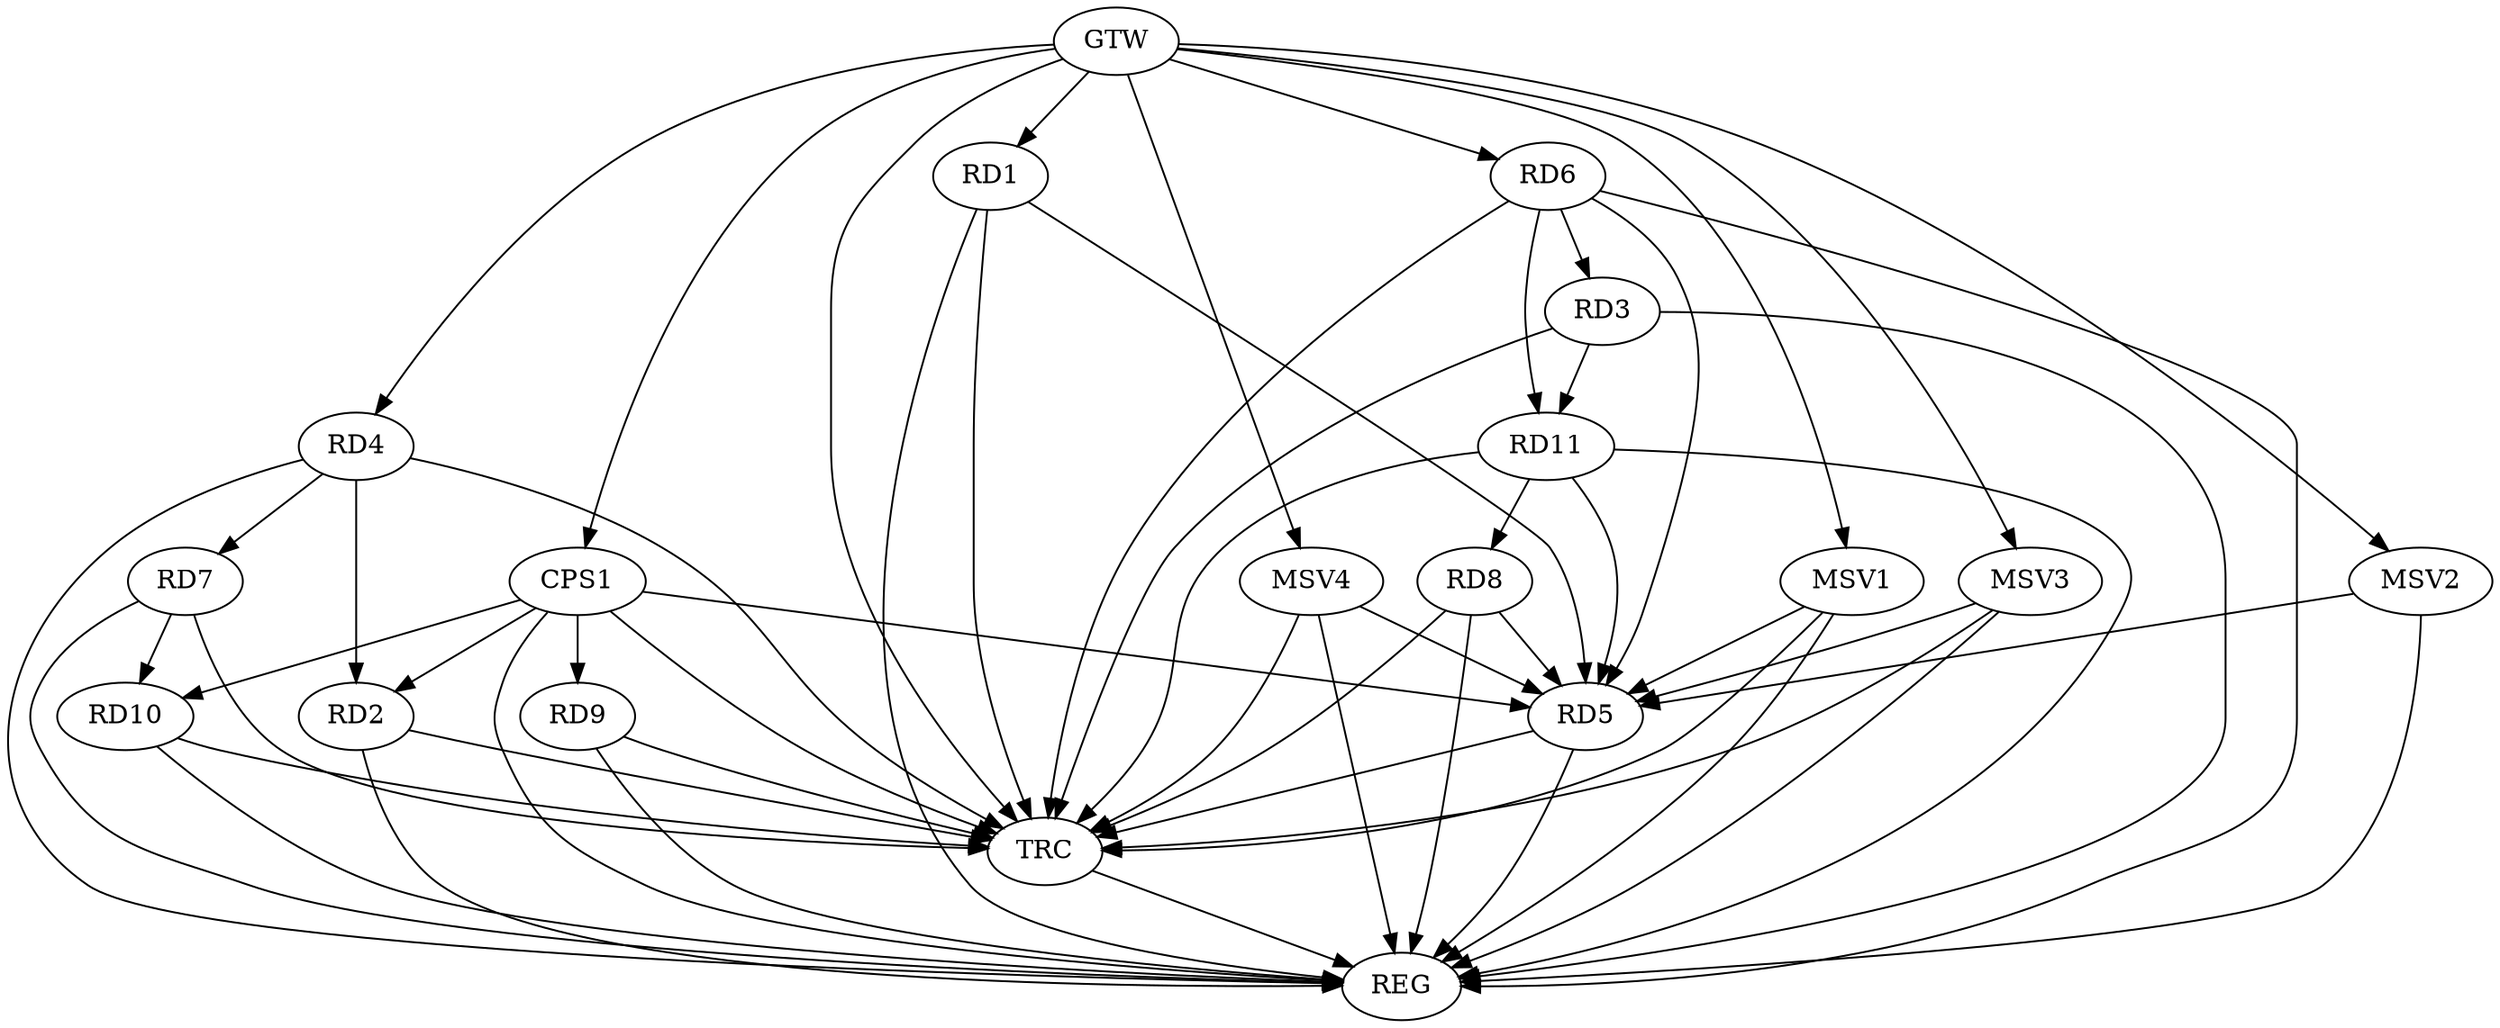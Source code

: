 strict digraph G {
  RD1 [ label="RD1" ];
  RD2 [ label="RD2" ];
  RD3 [ label="RD3" ];
  RD4 [ label="RD4" ];
  RD5 [ label="RD5" ];
  RD6 [ label="RD6" ];
  RD7 [ label="RD7" ];
  RD8 [ label="RD8" ];
  RD9 [ label="RD9" ];
  RD10 [ label="RD10" ];
  RD11 [ label="RD11" ];
  CPS1 [ label="CPS1" ];
  GTW [ label="GTW" ];
  REG [ label="REG" ];
  TRC [ label="TRC" ];
  MSV1 [ label="MSV1" ];
  MSV2 [ label="MSV2" ];
  MSV3 [ label="MSV3" ];
  MSV4 [ label="MSV4" ];
  RD1 -> RD5;
  RD4 -> RD2;
  RD6 -> RD3;
  RD3 -> RD11;
  RD4 -> RD7;
  RD6 -> RD5;
  RD8 -> RD5;
  RD11 -> RD5;
  RD6 -> RD11;
  RD7 -> RD10;
  RD11 -> RD8;
  CPS1 -> RD2;
  CPS1 -> RD5;
  CPS1 -> RD9;
  CPS1 -> RD10;
  GTW -> RD1;
  GTW -> RD4;
  GTW -> RD6;
  GTW -> CPS1;
  RD1 -> REG;
  RD2 -> REG;
  RD3 -> REG;
  RD4 -> REG;
  RD5 -> REG;
  RD6 -> REG;
  RD7 -> REG;
  RD8 -> REG;
  RD9 -> REG;
  RD10 -> REG;
  RD11 -> REG;
  CPS1 -> REG;
  RD1 -> TRC;
  RD2 -> TRC;
  RD3 -> TRC;
  RD4 -> TRC;
  RD5 -> TRC;
  RD6 -> TRC;
  RD7 -> TRC;
  RD8 -> TRC;
  RD9 -> TRC;
  RD10 -> TRC;
  RD11 -> TRC;
  CPS1 -> TRC;
  GTW -> TRC;
  TRC -> REG;
  MSV1 -> RD5;
  GTW -> MSV1;
  MSV1 -> REG;
  MSV1 -> TRC;
  MSV2 -> RD5;
  GTW -> MSV2;
  MSV2 -> REG;
  MSV3 -> RD5;
  GTW -> MSV3;
  MSV3 -> REG;
  MSV3 -> TRC;
  MSV4 -> RD5;
  GTW -> MSV4;
  MSV4 -> REG;
  MSV4 -> TRC;
}
